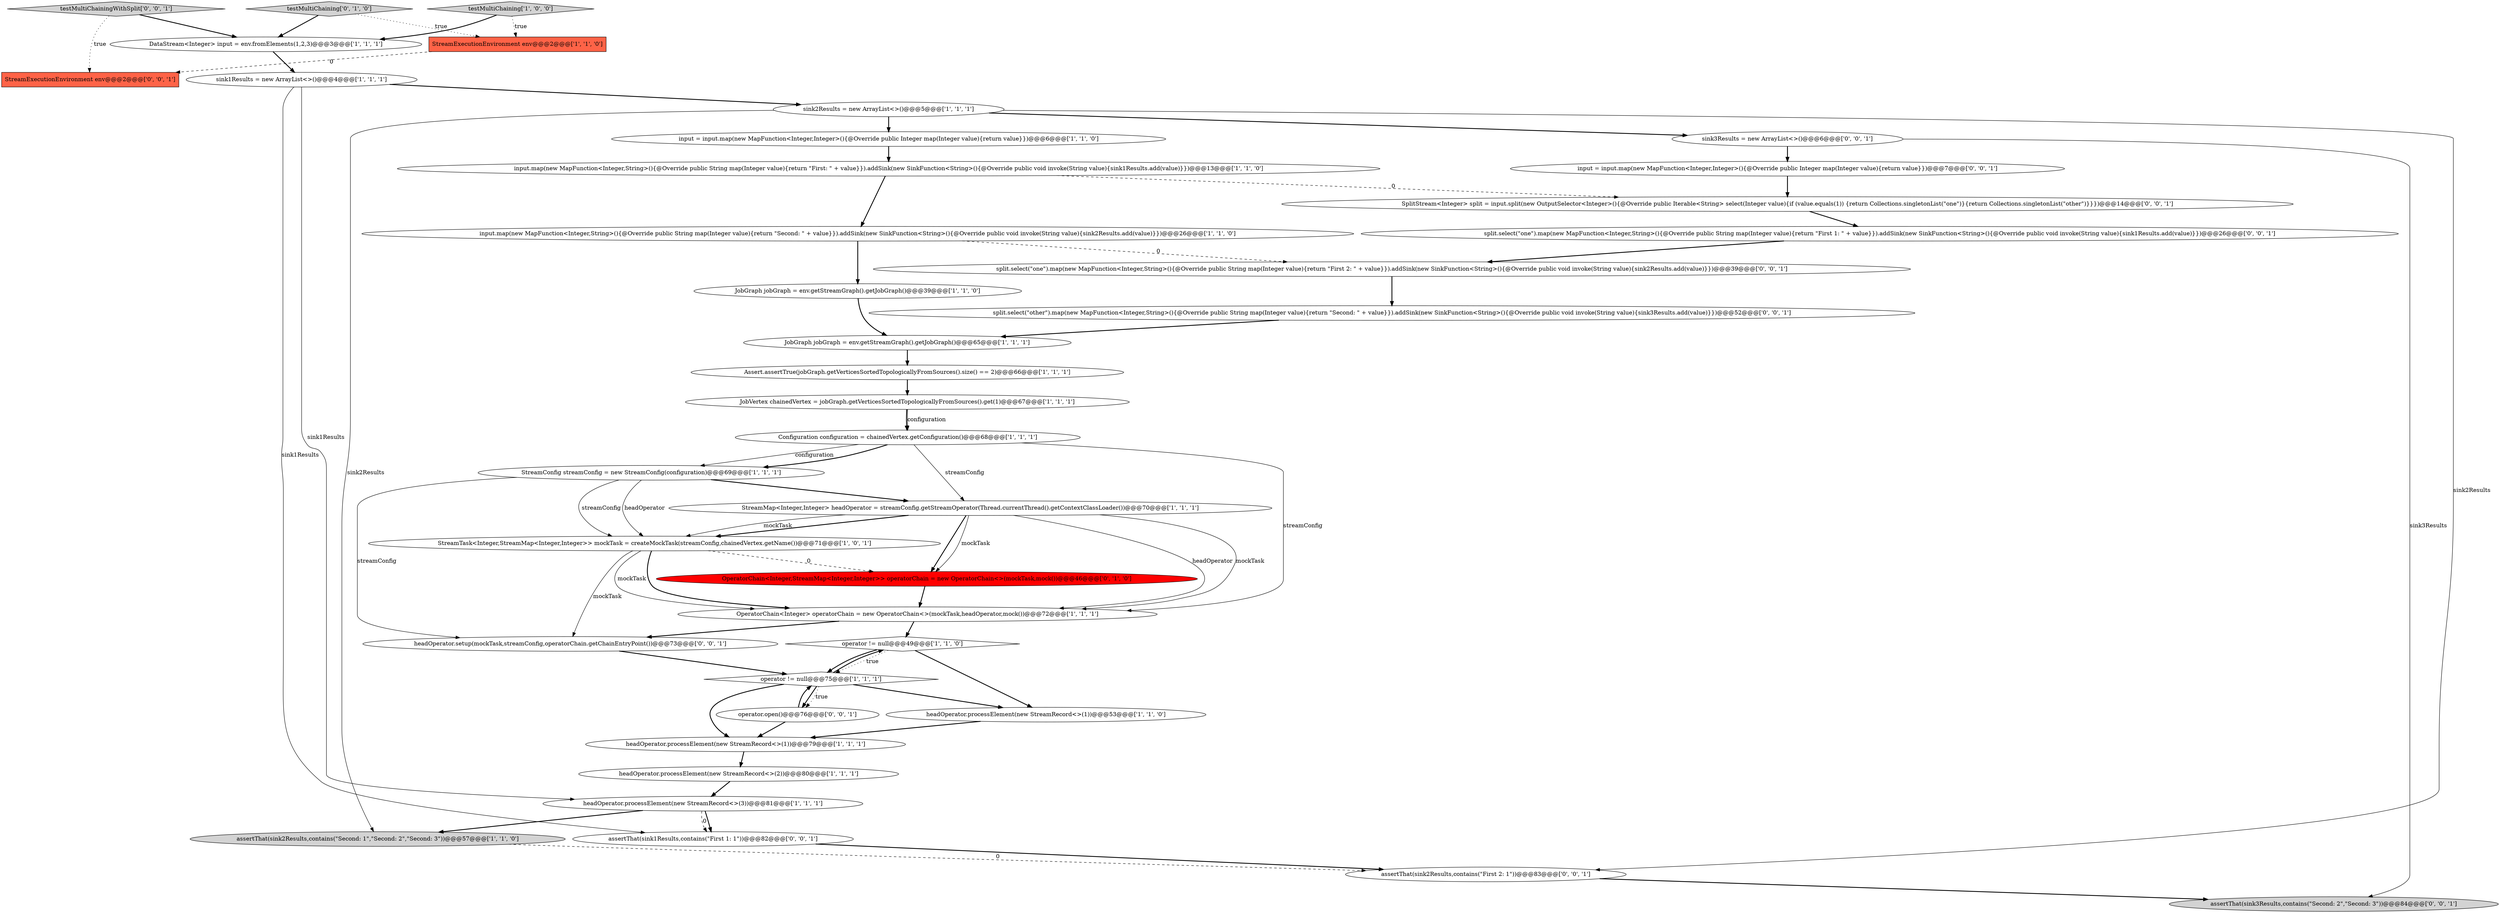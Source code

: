digraph {
24 [style = filled, label = "OperatorChain<Integer,StreamMap<Integer,Integer>> operatorChain = new OperatorChain<>(mockTask,mock())@@@46@@@['0', '1', '0']", fillcolor = red, shape = ellipse image = "AAA1AAABBB2BBB"];
14 [style = filled, label = "assertThat(sink2Results,contains(\"Second: 1\",\"Second: 2\",\"Second: 3\"))@@@57@@@['1', '1', '0']", fillcolor = lightgray, shape = ellipse image = "AAA0AAABBB1BBB"];
38 [style = filled, label = "testMultiChainingWithSplit['0', '0', '1']", fillcolor = lightgray, shape = diamond image = "AAA0AAABBB3BBB"];
29 [style = filled, label = "SplitStream<Integer> split = input.split(new OutputSelector<Integer>(){@Override public Iterable<String> select(Integer value){if (value.equals(1)) {return Collections.singletonList(\"one\")}{return Collections.singletonList(\"other\")}}})@@@14@@@['0', '0', '1']", fillcolor = white, shape = ellipse image = "AAA0AAABBB3BBB"];
10 [style = filled, label = "Assert.assertTrue(jobGraph.getVerticesSortedTopologicallyFromSources().size() == 2)@@@66@@@['1', '1', '1']", fillcolor = white, shape = ellipse image = "AAA0AAABBB1BBB"];
13 [style = filled, label = "sink1Results = new ArrayList<>()@@@4@@@['1', '1', '1']", fillcolor = white, shape = ellipse image = "AAA0AAABBB1BBB"];
23 [style = filled, label = "operator != null@@@75@@@['1', '1', '1']", fillcolor = white, shape = diamond image = "AAA0AAABBB1BBB"];
20 [style = filled, label = "StreamConfig streamConfig = new StreamConfig(configuration)@@@69@@@['1', '1', '1']", fillcolor = white, shape = ellipse image = "AAA0AAABBB1BBB"];
17 [style = filled, label = "input = input.map(new MapFunction<Integer,Integer>(){@Override public Integer map(Integer value){return value}})@@@6@@@['1', '1', '0']", fillcolor = white, shape = ellipse image = "AAA0AAABBB1BBB"];
5 [style = filled, label = "JobVertex chainedVertex = jobGraph.getVerticesSortedTopologicallyFromSources().get(1)@@@67@@@['1', '1', '1']", fillcolor = white, shape = ellipse image = "AAA0AAABBB1BBB"];
21 [style = filled, label = "operator != null@@@49@@@['1', '1', '0']", fillcolor = white, shape = diamond image = "AAA0AAABBB1BBB"];
2 [style = filled, label = "sink2Results = new ArrayList<>()@@@5@@@['1', '1', '1']", fillcolor = white, shape = ellipse image = "AAA0AAABBB1BBB"];
28 [style = filled, label = "headOperator.setup(mockTask,streamConfig,operatorChain.getChainEntryPoint())@@@73@@@['0', '0', '1']", fillcolor = white, shape = ellipse image = "AAA0AAABBB3BBB"];
27 [style = filled, label = "input = input.map(new MapFunction<Integer,Integer>(){@Override public Integer map(Integer value){return value}})@@@7@@@['0', '0', '1']", fillcolor = white, shape = ellipse image = "AAA0AAABBB3BBB"];
25 [style = filled, label = "testMultiChaining['0', '1', '0']", fillcolor = lightgray, shape = diamond image = "AAA0AAABBB2BBB"];
0 [style = filled, label = "DataStream<Integer> input = env.fromElements(1,2,3)@@@3@@@['1', '1', '1']", fillcolor = white, shape = ellipse image = "AAA0AAABBB1BBB"];
33 [style = filled, label = "sink3Results = new ArrayList<>()@@@6@@@['0', '0', '1']", fillcolor = white, shape = ellipse image = "AAA0AAABBB3BBB"];
36 [style = filled, label = "assertThat(sink3Results,contains(\"Second: 2\",\"Second: 3\"))@@@84@@@['0', '0', '1']", fillcolor = lightgray, shape = ellipse image = "AAA0AAABBB3BBB"];
11 [style = filled, label = "headOperator.processElement(new StreamRecord<>(2))@@@80@@@['1', '1', '1']", fillcolor = white, shape = ellipse image = "AAA0AAABBB1BBB"];
35 [style = filled, label = "StreamExecutionEnvironment env@@@2@@@['0', '0', '1']", fillcolor = tomato, shape = box image = "AAA0AAABBB3BBB"];
26 [style = filled, label = "assertThat(sink1Results,contains(\"First 1: 1\"))@@@82@@@['0', '0', '1']", fillcolor = white, shape = ellipse image = "AAA0AAABBB3BBB"];
6 [style = filled, label = "StreamExecutionEnvironment env@@@2@@@['1', '1', '0']", fillcolor = tomato, shape = box image = "AAA0AAABBB1BBB"];
32 [style = filled, label = "operator.open()@@@76@@@['0', '0', '1']", fillcolor = white, shape = ellipse image = "AAA0AAABBB3BBB"];
34 [style = filled, label = "assertThat(sink2Results,contains(\"First 2: 1\"))@@@83@@@['0', '0', '1']", fillcolor = white, shape = ellipse image = "AAA0AAABBB3BBB"];
18 [style = filled, label = "JobGraph jobGraph = env.getStreamGraph().getJobGraph()@@@65@@@['1', '1', '1']", fillcolor = white, shape = ellipse image = "AAA0AAABBB1BBB"];
16 [style = filled, label = "JobGraph jobGraph = env.getStreamGraph().getJobGraph()@@@39@@@['1', '1', '0']", fillcolor = white, shape = ellipse image = "AAA0AAABBB1BBB"];
30 [style = filled, label = "split.select(\"other\").map(new MapFunction<Integer,String>(){@Override public String map(Integer value){return \"Second: \" + value}}).addSink(new SinkFunction<String>(){@Override public void invoke(String value){sink3Results.add(value)}})@@@52@@@['0', '0', '1']", fillcolor = white, shape = ellipse image = "AAA0AAABBB3BBB"];
1 [style = filled, label = "input.map(new MapFunction<Integer,String>(){@Override public String map(Integer value){return \"First: \" + value}}).addSink(new SinkFunction<String>(){@Override public void invoke(String value){sink1Results.add(value)}})@@@13@@@['1', '1', '0']", fillcolor = white, shape = ellipse image = "AAA0AAABBB1BBB"];
9 [style = filled, label = "headOperator.processElement(new StreamRecord<>(1))@@@79@@@['1', '1', '1']", fillcolor = white, shape = ellipse image = "AAA0AAABBB1BBB"];
15 [style = filled, label = "StreamMap<Integer,Integer> headOperator = streamConfig.getStreamOperator(Thread.currentThread().getContextClassLoader())@@@70@@@['1', '1', '1']", fillcolor = white, shape = ellipse image = "AAA0AAABBB1BBB"];
19 [style = filled, label = "Configuration configuration = chainedVertex.getConfiguration()@@@68@@@['1', '1', '1']", fillcolor = white, shape = ellipse image = "AAA0AAABBB1BBB"];
3 [style = filled, label = "StreamTask<Integer,StreamMap<Integer,Integer>> mockTask = createMockTask(streamConfig,chainedVertex.getName())@@@71@@@['1', '0', '1']", fillcolor = white, shape = ellipse image = "AAA0AAABBB1BBB"];
8 [style = filled, label = "testMultiChaining['1', '0', '0']", fillcolor = lightgray, shape = diamond image = "AAA0AAABBB1BBB"];
37 [style = filled, label = "split.select(\"one\").map(new MapFunction<Integer,String>(){@Override public String map(Integer value){return \"First 1: \" + value}}).addSink(new SinkFunction<String>(){@Override public void invoke(String value){sink1Results.add(value)}})@@@26@@@['0', '0', '1']", fillcolor = white, shape = ellipse image = "AAA0AAABBB3BBB"];
7 [style = filled, label = "headOperator.processElement(new StreamRecord<>(1))@@@53@@@['1', '1', '0']", fillcolor = white, shape = ellipse image = "AAA0AAABBB1BBB"];
4 [style = filled, label = "headOperator.processElement(new StreamRecord<>(3))@@@81@@@['1', '1', '1']", fillcolor = white, shape = ellipse image = "AAA0AAABBB1BBB"];
22 [style = filled, label = "OperatorChain<Integer> operatorChain = new OperatorChain<>(mockTask,headOperator,mock())@@@72@@@['1', '1', '1']", fillcolor = white, shape = ellipse image = "AAA0AAABBB1BBB"];
12 [style = filled, label = "input.map(new MapFunction<Integer,String>(){@Override public String map(Integer value){return \"Second: \" + value}}).addSink(new SinkFunction<String>(){@Override public void invoke(String value){sink2Results.add(value)}})@@@26@@@['1', '1', '0']", fillcolor = white, shape = ellipse image = "AAA0AAABBB1BBB"];
31 [style = filled, label = "split.select(\"one\").map(new MapFunction<Integer,String>(){@Override public String map(Integer value){return \"First 2: \" + value}}).addSink(new SinkFunction<String>(){@Override public void invoke(String value){sink2Results.add(value)}})@@@39@@@['0', '0', '1']", fillcolor = white, shape = ellipse image = "AAA0AAABBB3BBB"];
2->17 [style = bold, label=""];
25->0 [style = bold, label=""];
4->14 [style = bold, label=""];
16->18 [style = bold, label=""];
32->23 [style = bold, label=""];
9->11 [style = bold, label=""];
0->13 [style = bold, label=""];
17->1 [style = bold, label=""];
13->26 [style = solid, label="sink1Results"];
14->34 [style = dashed, label="0"];
19->20 [style = solid, label="configuration"];
19->20 [style = bold, label=""];
11->4 [style = bold, label=""];
26->34 [style = bold, label=""];
33->36 [style = solid, label="sink3Results"];
3->24 [style = dashed, label="0"];
20->3 [style = solid, label="headOperator"];
22->21 [style = bold, label=""];
23->32 [style = bold, label=""];
4->26 [style = bold, label=""];
1->29 [style = dashed, label="0"];
12->31 [style = dashed, label="0"];
22->28 [style = bold, label=""];
12->16 [style = bold, label=""];
29->37 [style = bold, label=""];
4->26 [style = dashed, label="0"];
15->3 [style = bold, label=""];
3->22 [style = bold, label=""];
24->22 [style = bold, label=""];
33->27 [style = bold, label=""];
30->18 [style = bold, label=""];
13->4 [style = solid, label="sink1Results"];
15->3 [style = solid, label="mockTask"];
6->35 [style = dashed, label="0"];
3->22 [style = solid, label="mockTask"];
23->32 [style = dotted, label="true"];
8->0 [style = bold, label=""];
7->9 [style = bold, label=""];
5->19 [style = bold, label=""];
32->9 [style = bold, label=""];
2->34 [style = solid, label="sink2Results"];
15->22 [style = solid, label="headOperator"];
10->5 [style = bold, label=""];
8->6 [style = dotted, label="true"];
18->10 [style = bold, label=""];
23->21 [style = bold, label=""];
37->31 [style = bold, label=""];
28->23 [style = bold, label=""];
20->28 [style = solid, label="streamConfig"];
21->23 [style = dotted, label="true"];
19->15 [style = solid, label="streamConfig"];
15->24 [style = bold, label=""];
34->36 [style = bold, label=""];
38->35 [style = dotted, label="true"];
38->0 [style = bold, label=""];
31->30 [style = bold, label=""];
5->19 [style = solid, label="configuration"];
1->12 [style = bold, label=""];
25->6 [style = dotted, label="true"];
2->33 [style = bold, label=""];
21->7 [style = bold, label=""];
15->22 [style = solid, label="mockTask"];
23->7 [style = bold, label=""];
20->3 [style = solid, label="streamConfig"];
15->24 [style = solid, label="mockTask"];
19->22 [style = solid, label="streamConfig"];
27->29 [style = bold, label=""];
20->15 [style = bold, label=""];
23->9 [style = bold, label=""];
3->28 [style = solid, label="mockTask"];
2->14 [style = solid, label="sink2Results"];
13->2 [style = bold, label=""];
21->23 [style = bold, label=""];
}
